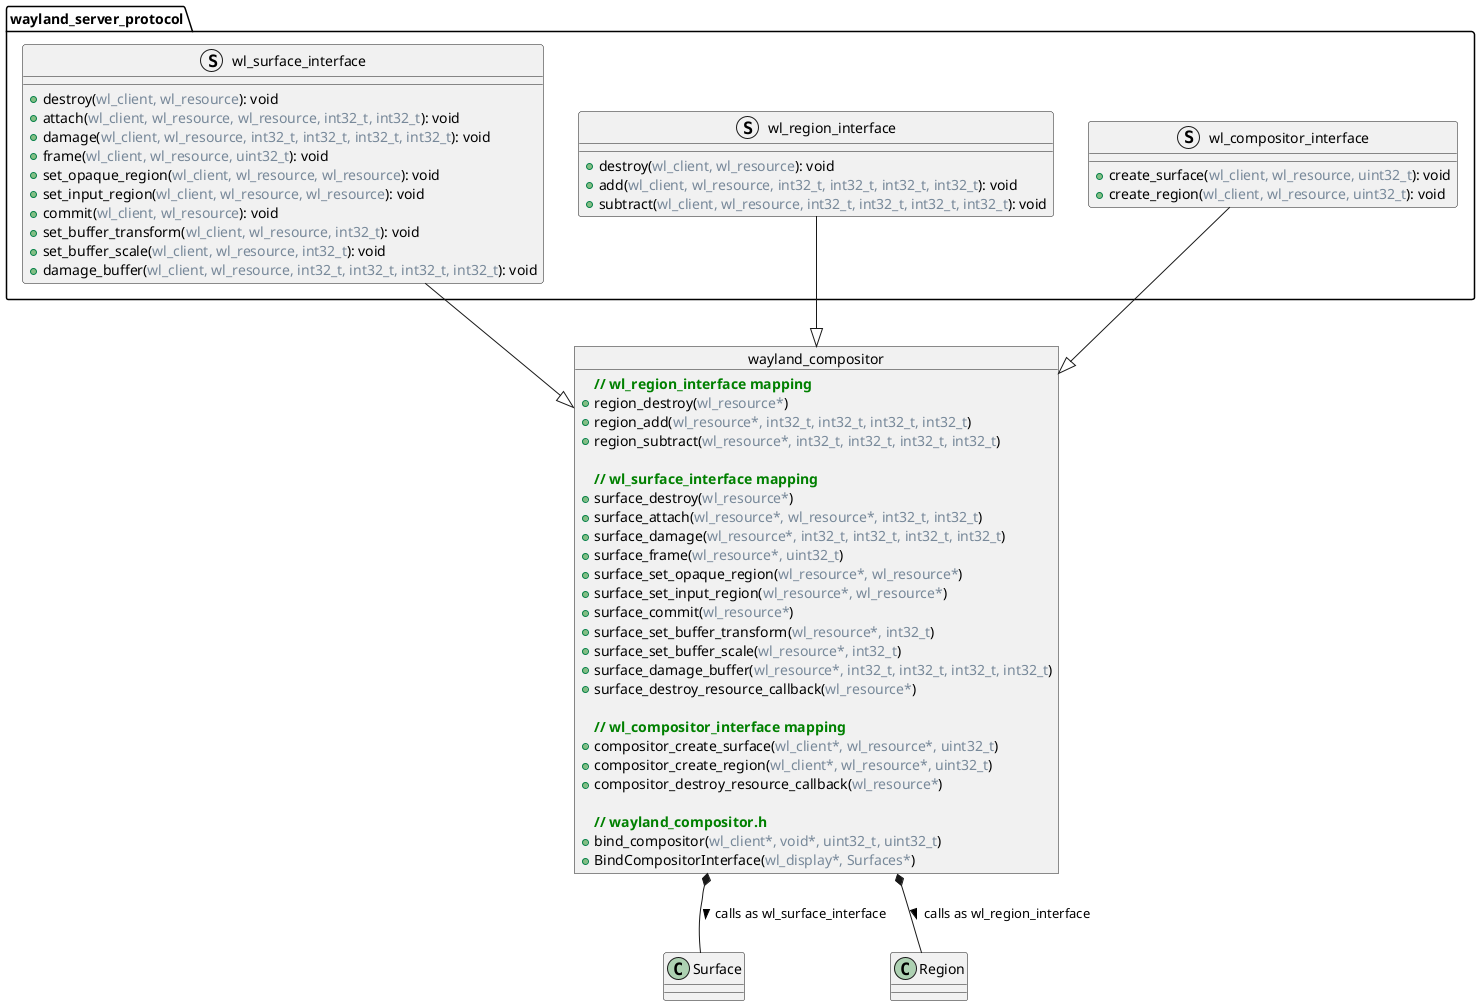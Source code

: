 @startuml

package wayland_server_protocol {

struct wl_surface_interface {
    + destroy(<color:LightSlateGray>wl_client, wl_resource</color>): void
    + attach(<color:LightSlateGray>wl_client, wl_resource, wl_resource, int32_t, int32_t</color>): void
    + damage(<color:LightSlateGray>wl_client, wl_resource, int32_t, int32_t, int32_t, int32_t</color>): void
    + frame(<color:LightSlateGray>wl_client, wl_resource, uint32_t</color>): void
    + set_opaque_region(<color:LightSlateGray>wl_client, wl_resource, wl_resource</color>): void
    + set_input_region(<color:LightSlateGray>wl_client, wl_resource, wl_resource</color>): void
    + commit(<color:LightSlateGray>wl_client, wl_resource</color>): void
    + set_buffer_transform(<color:LightSlateGray>wl_client, wl_resource, int32_t</color>): void
    + set_buffer_scale(<color:LightSlateGray>wl_client, wl_resource, int32_t</color>): void
    + damage_buffer(<color:LightSlateGray>wl_client, wl_resource, int32_t, int32_t, int32_t, int32_t</color>): void
}

struct wl_region_interface {
    + destroy(<color:LightSlateGray>wl_client, wl_resource</color>): void
    + add(<color:LightSlateGray>wl_client, wl_resource, int32_t, int32_t, int32_t, int32_t</color>): void
    + subtract(<color:LightSlateGray>wl_client, wl_resource, int32_t, int32_t, int32_t, int32_t</color>): void
}

struct wl_compositor_interface {
    + create_surface(<color:LightSlateGray>wl_client, wl_resource, uint32_t</color>): void
    + create_region(<color:LightSlateGray>wl_client, wl_resource, uint32_t</color>): void
}

}

object wayland_compositor {
    <b><color:Green>// wl_region_interface mapping
    +region_destroy(<color:LightSlateGray>wl_resource*</color>)
    +region_add(<color:LightSlateGray>wl_resource*, int32_t, int32_t, int32_t, int32_t</color>)
    +region_subtract(<color:LightSlateGray>wl_resource*, int32_t, int32_t, int32_t, int32_t</color>)

    \n<b><color:Green>// wl_surface_interface mapping
    +surface_destroy(<color:LightSlateGray>wl_resource*</color>)
    +surface_attach(<color:LightSlateGray>wl_resource*, wl_resource*, int32_t, int32_t</color>)
    +surface_damage(<color:LightSlateGray>wl_resource*, int32_t, int32_t, int32_t, int32_t</color>)
    +surface_frame(<color:LightSlateGray>wl_resource*, uint32_t</color>)
    +surface_set_opaque_region(<color:LightSlateGray>wl_resource*, wl_resource*</color>)
    +surface_set_input_region(<color:LightSlateGray>wl_resource*, wl_resource*</color>)
    +surface_commit(<color:LightSlateGray>wl_resource*</color>)
    +surface_set_buffer_transform(<color:LightSlateGray>wl_resource*, int32_t</color>)
    +surface_set_buffer_scale(<color:LightSlateGray>wl_resource*, int32_t</color>)
    +surface_damage_buffer(<color:LightSlateGray>wl_resource*, int32_t, int32_t, int32_t, int32_t</color>)
    +surface_destroy_resource_callback(<color:LightSlateGray>wl_resource*</color>)

    \n<b><color:Green>// wl_compositor_interface mapping
    +compositor_create_surface(<color:LightSlateGray>wl_client*, wl_resource*, uint32_t</color>)
    +compositor_create_region(<color:LightSlateGray>wl_client*, wl_resource*, uint32_t</color>)
    +compositor_destroy_resource_callback(<color:LightSlateGray>wl_resource*</color>)

    \n<b><color:Green>// wayland_compositor.h
    +bind_compositor(<color:LightSlateGray>wl_client*, void*, uint32_t, uint32_t</color>)
    +BindCompositorInterface(<color:LightSlateGray>wl_display*, Surfaces*</color>)

}

wl_compositor_interface --|> wayland_compositor
wl_surface_interface --|> wayland_compositor
wl_region_interface --|> wayland_compositor

wayland_compositor *-- Surface : calls as wl_surface_interface >
wayland_compositor *-- Region: calls as wl_region_interface >

@enduml

